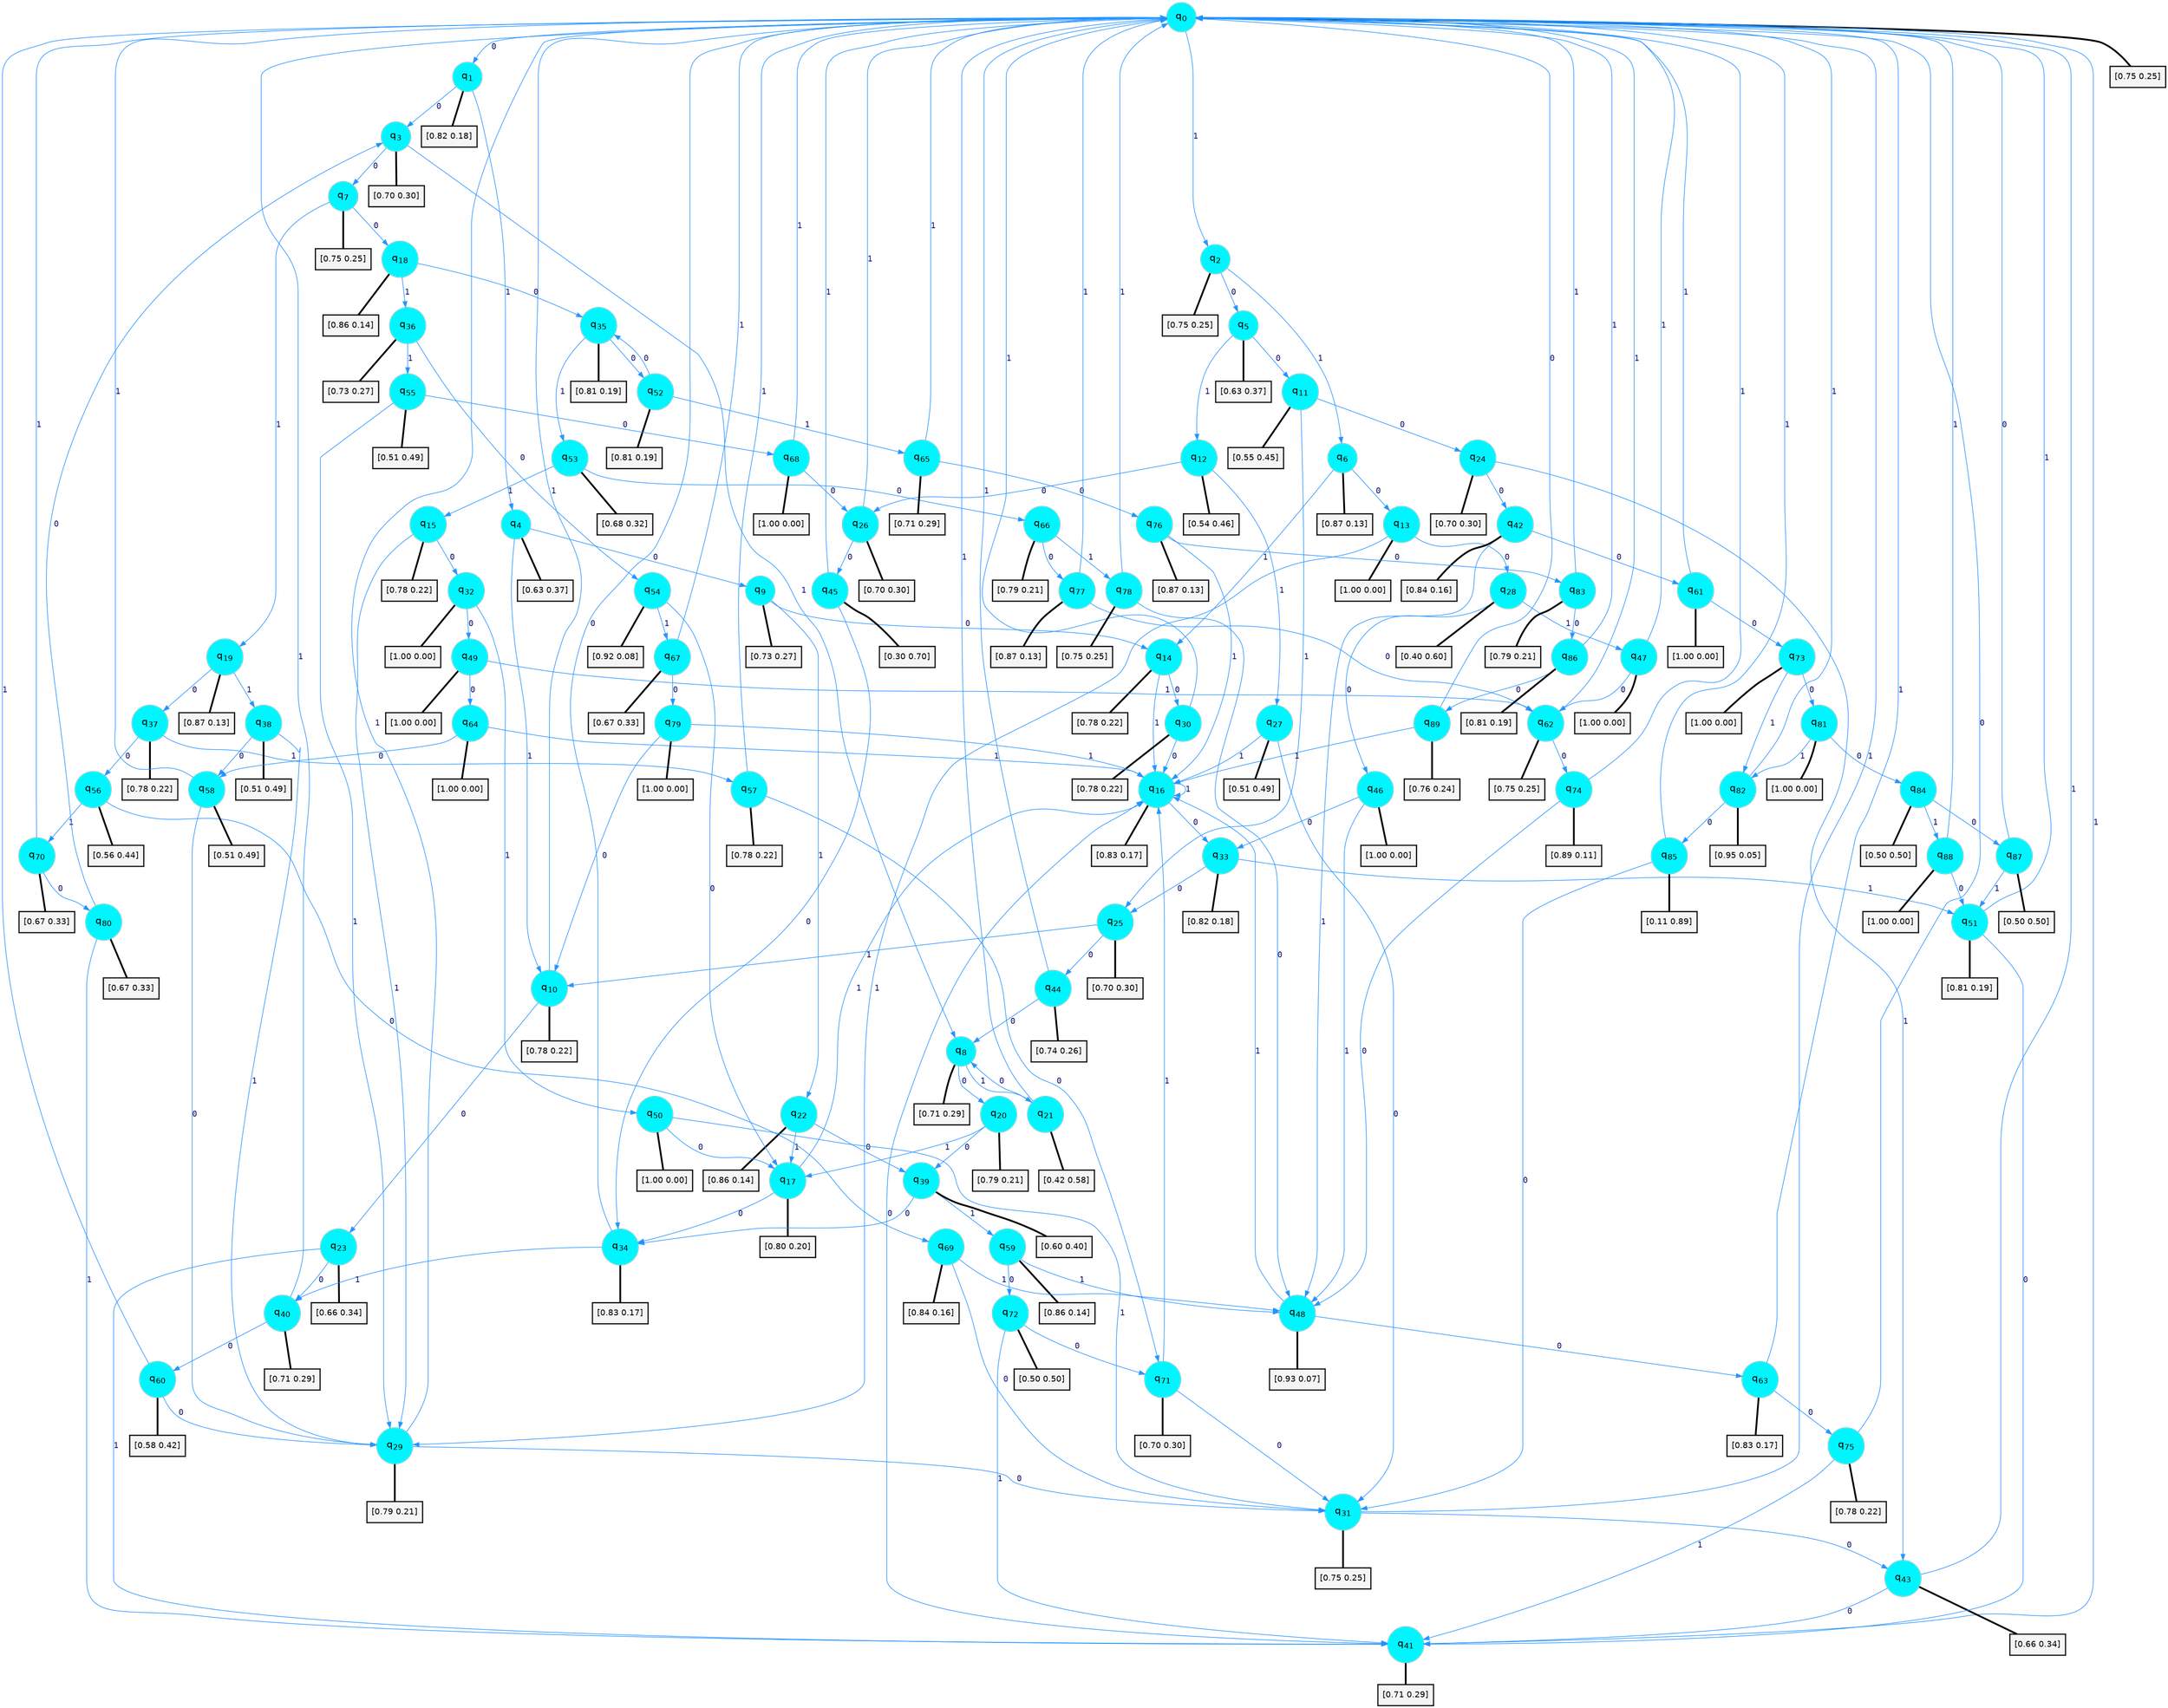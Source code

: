 digraph G {
graph [
bgcolor=transparent, dpi=300, rankdir=TD, size="40,25"];
node [
color=gray, fillcolor=turquoise1, fontcolor=black, fontname=Helvetica, fontsize=16, fontweight=bold, shape=circle, style=filled];
edge [
arrowsize=1, color=dodgerblue1, fontcolor=midnightblue, fontname=courier, fontweight=bold, penwidth=1, style=solid, weight=20];
0[label=<q<SUB>0</SUB>>];
1[label=<q<SUB>1</SUB>>];
2[label=<q<SUB>2</SUB>>];
3[label=<q<SUB>3</SUB>>];
4[label=<q<SUB>4</SUB>>];
5[label=<q<SUB>5</SUB>>];
6[label=<q<SUB>6</SUB>>];
7[label=<q<SUB>7</SUB>>];
8[label=<q<SUB>8</SUB>>];
9[label=<q<SUB>9</SUB>>];
10[label=<q<SUB>10</SUB>>];
11[label=<q<SUB>11</SUB>>];
12[label=<q<SUB>12</SUB>>];
13[label=<q<SUB>13</SUB>>];
14[label=<q<SUB>14</SUB>>];
15[label=<q<SUB>15</SUB>>];
16[label=<q<SUB>16</SUB>>];
17[label=<q<SUB>17</SUB>>];
18[label=<q<SUB>18</SUB>>];
19[label=<q<SUB>19</SUB>>];
20[label=<q<SUB>20</SUB>>];
21[label=<q<SUB>21</SUB>>];
22[label=<q<SUB>22</SUB>>];
23[label=<q<SUB>23</SUB>>];
24[label=<q<SUB>24</SUB>>];
25[label=<q<SUB>25</SUB>>];
26[label=<q<SUB>26</SUB>>];
27[label=<q<SUB>27</SUB>>];
28[label=<q<SUB>28</SUB>>];
29[label=<q<SUB>29</SUB>>];
30[label=<q<SUB>30</SUB>>];
31[label=<q<SUB>31</SUB>>];
32[label=<q<SUB>32</SUB>>];
33[label=<q<SUB>33</SUB>>];
34[label=<q<SUB>34</SUB>>];
35[label=<q<SUB>35</SUB>>];
36[label=<q<SUB>36</SUB>>];
37[label=<q<SUB>37</SUB>>];
38[label=<q<SUB>38</SUB>>];
39[label=<q<SUB>39</SUB>>];
40[label=<q<SUB>40</SUB>>];
41[label=<q<SUB>41</SUB>>];
42[label=<q<SUB>42</SUB>>];
43[label=<q<SUB>43</SUB>>];
44[label=<q<SUB>44</SUB>>];
45[label=<q<SUB>45</SUB>>];
46[label=<q<SUB>46</SUB>>];
47[label=<q<SUB>47</SUB>>];
48[label=<q<SUB>48</SUB>>];
49[label=<q<SUB>49</SUB>>];
50[label=<q<SUB>50</SUB>>];
51[label=<q<SUB>51</SUB>>];
52[label=<q<SUB>52</SUB>>];
53[label=<q<SUB>53</SUB>>];
54[label=<q<SUB>54</SUB>>];
55[label=<q<SUB>55</SUB>>];
56[label=<q<SUB>56</SUB>>];
57[label=<q<SUB>57</SUB>>];
58[label=<q<SUB>58</SUB>>];
59[label=<q<SUB>59</SUB>>];
60[label=<q<SUB>60</SUB>>];
61[label=<q<SUB>61</SUB>>];
62[label=<q<SUB>62</SUB>>];
63[label=<q<SUB>63</SUB>>];
64[label=<q<SUB>64</SUB>>];
65[label=<q<SUB>65</SUB>>];
66[label=<q<SUB>66</SUB>>];
67[label=<q<SUB>67</SUB>>];
68[label=<q<SUB>68</SUB>>];
69[label=<q<SUB>69</SUB>>];
70[label=<q<SUB>70</SUB>>];
71[label=<q<SUB>71</SUB>>];
72[label=<q<SUB>72</SUB>>];
73[label=<q<SUB>73</SUB>>];
74[label=<q<SUB>74</SUB>>];
75[label=<q<SUB>75</SUB>>];
76[label=<q<SUB>76</SUB>>];
77[label=<q<SUB>77</SUB>>];
78[label=<q<SUB>78</SUB>>];
79[label=<q<SUB>79</SUB>>];
80[label=<q<SUB>80</SUB>>];
81[label=<q<SUB>81</SUB>>];
82[label=<q<SUB>82</SUB>>];
83[label=<q<SUB>83</SUB>>];
84[label=<q<SUB>84</SUB>>];
85[label=<q<SUB>85</SUB>>];
86[label=<q<SUB>86</SUB>>];
87[label=<q<SUB>87</SUB>>];
88[label=<q<SUB>88</SUB>>];
89[label=<q<SUB>89</SUB>>];
90[label="[0.75 0.25]", shape=box,fontcolor=black, fontname=Helvetica, fontsize=14, penwidth=2, fillcolor=whitesmoke,color=black];
91[label="[0.82 0.18]", shape=box,fontcolor=black, fontname=Helvetica, fontsize=14, penwidth=2, fillcolor=whitesmoke,color=black];
92[label="[0.75 0.25]", shape=box,fontcolor=black, fontname=Helvetica, fontsize=14, penwidth=2, fillcolor=whitesmoke,color=black];
93[label="[0.70 0.30]", shape=box,fontcolor=black, fontname=Helvetica, fontsize=14, penwidth=2, fillcolor=whitesmoke,color=black];
94[label="[0.63 0.37]", shape=box,fontcolor=black, fontname=Helvetica, fontsize=14, penwidth=2, fillcolor=whitesmoke,color=black];
95[label="[0.63 0.37]", shape=box,fontcolor=black, fontname=Helvetica, fontsize=14, penwidth=2, fillcolor=whitesmoke,color=black];
96[label="[0.87 0.13]", shape=box,fontcolor=black, fontname=Helvetica, fontsize=14, penwidth=2, fillcolor=whitesmoke,color=black];
97[label="[0.75 0.25]", shape=box,fontcolor=black, fontname=Helvetica, fontsize=14, penwidth=2, fillcolor=whitesmoke,color=black];
98[label="[0.71 0.29]", shape=box,fontcolor=black, fontname=Helvetica, fontsize=14, penwidth=2, fillcolor=whitesmoke,color=black];
99[label="[0.73 0.27]", shape=box,fontcolor=black, fontname=Helvetica, fontsize=14, penwidth=2, fillcolor=whitesmoke,color=black];
100[label="[0.78 0.22]", shape=box,fontcolor=black, fontname=Helvetica, fontsize=14, penwidth=2, fillcolor=whitesmoke,color=black];
101[label="[0.55 0.45]", shape=box,fontcolor=black, fontname=Helvetica, fontsize=14, penwidth=2, fillcolor=whitesmoke,color=black];
102[label="[0.54 0.46]", shape=box,fontcolor=black, fontname=Helvetica, fontsize=14, penwidth=2, fillcolor=whitesmoke,color=black];
103[label="[1.00 0.00]", shape=box,fontcolor=black, fontname=Helvetica, fontsize=14, penwidth=2, fillcolor=whitesmoke,color=black];
104[label="[0.78 0.22]", shape=box,fontcolor=black, fontname=Helvetica, fontsize=14, penwidth=2, fillcolor=whitesmoke,color=black];
105[label="[0.78 0.22]", shape=box,fontcolor=black, fontname=Helvetica, fontsize=14, penwidth=2, fillcolor=whitesmoke,color=black];
106[label="[0.83 0.17]", shape=box,fontcolor=black, fontname=Helvetica, fontsize=14, penwidth=2, fillcolor=whitesmoke,color=black];
107[label="[0.80 0.20]", shape=box,fontcolor=black, fontname=Helvetica, fontsize=14, penwidth=2, fillcolor=whitesmoke,color=black];
108[label="[0.86 0.14]", shape=box,fontcolor=black, fontname=Helvetica, fontsize=14, penwidth=2, fillcolor=whitesmoke,color=black];
109[label="[0.87 0.13]", shape=box,fontcolor=black, fontname=Helvetica, fontsize=14, penwidth=2, fillcolor=whitesmoke,color=black];
110[label="[0.79 0.21]", shape=box,fontcolor=black, fontname=Helvetica, fontsize=14, penwidth=2, fillcolor=whitesmoke,color=black];
111[label="[0.42 0.58]", shape=box,fontcolor=black, fontname=Helvetica, fontsize=14, penwidth=2, fillcolor=whitesmoke,color=black];
112[label="[0.86 0.14]", shape=box,fontcolor=black, fontname=Helvetica, fontsize=14, penwidth=2, fillcolor=whitesmoke,color=black];
113[label="[0.66 0.34]", shape=box,fontcolor=black, fontname=Helvetica, fontsize=14, penwidth=2, fillcolor=whitesmoke,color=black];
114[label="[0.70 0.30]", shape=box,fontcolor=black, fontname=Helvetica, fontsize=14, penwidth=2, fillcolor=whitesmoke,color=black];
115[label="[0.70 0.30]", shape=box,fontcolor=black, fontname=Helvetica, fontsize=14, penwidth=2, fillcolor=whitesmoke,color=black];
116[label="[0.70 0.30]", shape=box,fontcolor=black, fontname=Helvetica, fontsize=14, penwidth=2, fillcolor=whitesmoke,color=black];
117[label="[0.51 0.49]", shape=box,fontcolor=black, fontname=Helvetica, fontsize=14, penwidth=2, fillcolor=whitesmoke,color=black];
118[label="[0.40 0.60]", shape=box,fontcolor=black, fontname=Helvetica, fontsize=14, penwidth=2, fillcolor=whitesmoke,color=black];
119[label="[0.79 0.21]", shape=box,fontcolor=black, fontname=Helvetica, fontsize=14, penwidth=2, fillcolor=whitesmoke,color=black];
120[label="[0.78 0.22]", shape=box,fontcolor=black, fontname=Helvetica, fontsize=14, penwidth=2, fillcolor=whitesmoke,color=black];
121[label="[0.75 0.25]", shape=box,fontcolor=black, fontname=Helvetica, fontsize=14, penwidth=2, fillcolor=whitesmoke,color=black];
122[label="[1.00 0.00]", shape=box,fontcolor=black, fontname=Helvetica, fontsize=14, penwidth=2, fillcolor=whitesmoke,color=black];
123[label="[0.82 0.18]", shape=box,fontcolor=black, fontname=Helvetica, fontsize=14, penwidth=2, fillcolor=whitesmoke,color=black];
124[label="[0.83 0.17]", shape=box,fontcolor=black, fontname=Helvetica, fontsize=14, penwidth=2, fillcolor=whitesmoke,color=black];
125[label="[0.81 0.19]", shape=box,fontcolor=black, fontname=Helvetica, fontsize=14, penwidth=2, fillcolor=whitesmoke,color=black];
126[label="[0.73 0.27]", shape=box,fontcolor=black, fontname=Helvetica, fontsize=14, penwidth=2, fillcolor=whitesmoke,color=black];
127[label="[0.78 0.22]", shape=box,fontcolor=black, fontname=Helvetica, fontsize=14, penwidth=2, fillcolor=whitesmoke,color=black];
128[label="[0.51 0.49]", shape=box,fontcolor=black, fontname=Helvetica, fontsize=14, penwidth=2, fillcolor=whitesmoke,color=black];
129[label="[0.60 0.40]", shape=box,fontcolor=black, fontname=Helvetica, fontsize=14, penwidth=2, fillcolor=whitesmoke,color=black];
130[label="[0.71 0.29]", shape=box,fontcolor=black, fontname=Helvetica, fontsize=14, penwidth=2, fillcolor=whitesmoke,color=black];
131[label="[0.71 0.29]", shape=box,fontcolor=black, fontname=Helvetica, fontsize=14, penwidth=2, fillcolor=whitesmoke,color=black];
132[label="[0.84 0.16]", shape=box,fontcolor=black, fontname=Helvetica, fontsize=14, penwidth=2, fillcolor=whitesmoke,color=black];
133[label="[0.66 0.34]", shape=box,fontcolor=black, fontname=Helvetica, fontsize=14, penwidth=2, fillcolor=whitesmoke,color=black];
134[label="[0.74 0.26]", shape=box,fontcolor=black, fontname=Helvetica, fontsize=14, penwidth=2, fillcolor=whitesmoke,color=black];
135[label="[0.30 0.70]", shape=box,fontcolor=black, fontname=Helvetica, fontsize=14, penwidth=2, fillcolor=whitesmoke,color=black];
136[label="[1.00 0.00]", shape=box,fontcolor=black, fontname=Helvetica, fontsize=14, penwidth=2, fillcolor=whitesmoke,color=black];
137[label="[1.00 0.00]", shape=box,fontcolor=black, fontname=Helvetica, fontsize=14, penwidth=2, fillcolor=whitesmoke,color=black];
138[label="[0.93 0.07]", shape=box,fontcolor=black, fontname=Helvetica, fontsize=14, penwidth=2, fillcolor=whitesmoke,color=black];
139[label="[1.00 0.00]", shape=box,fontcolor=black, fontname=Helvetica, fontsize=14, penwidth=2, fillcolor=whitesmoke,color=black];
140[label="[1.00 0.00]", shape=box,fontcolor=black, fontname=Helvetica, fontsize=14, penwidth=2, fillcolor=whitesmoke,color=black];
141[label="[0.81 0.19]", shape=box,fontcolor=black, fontname=Helvetica, fontsize=14, penwidth=2, fillcolor=whitesmoke,color=black];
142[label="[0.81 0.19]", shape=box,fontcolor=black, fontname=Helvetica, fontsize=14, penwidth=2, fillcolor=whitesmoke,color=black];
143[label="[0.68 0.32]", shape=box,fontcolor=black, fontname=Helvetica, fontsize=14, penwidth=2, fillcolor=whitesmoke,color=black];
144[label="[0.92 0.08]", shape=box,fontcolor=black, fontname=Helvetica, fontsize=14, penwidth=2, fillcolor=whitesmoke,color=black];
145[label="[0.51 0.49]", shape=box,fontcolor=black, fontname=Helvetica, fontsize=14, penwidth=2, fillcolor=whitesmoke,color=black];
146[label="[0.56 0.44]", shape=box,fontcolor=black, fontname=Helvetica, fontsize=14, penwidth=2, fillcolor=whitesmoke,color=black];
147[label="[0.78 0.22]", shape=box,fontcolor=black, fontname=Helvetica, fontsize=14, penwidth=2, fillcolor=whitesmoke,color=black];
148[label="[0.51 0.49]", shape=box,fontcolor=black, fontname=Helvetica, fontsize=14, penwidth=2, fillcolor=whitesmoke,color=black];
149[label="[0.86 0.14]", shape=box,fontcolor=black, fontname=Helvetica, fontsize=14, penwidth=2, fillcolor=whitesmoke,color=black];
150[label="[0.58 0.42]", shape=box,fontcolor=black, fontname=Helvetica, fontsize=14, penwidth=2, fillcolor=whitesmoke,color=black];
151[label="[1.00 0.00]", shape=box,fontcolor=black, fontname=Helvetica, fontsize=14, penwidth=2, fillcolor=whitesmoke,color=black];
152[label="[0.75 0.25]", shape=box,fontcolor=black, fontname=Helvetica, fontsize=14, penwidth=2, fillcolor=whitesmoke,color=black];
153[label="[0.83 0.17]", shape=box,fontcolor=black, fontname=Helvetica, fontsize=14, penwidth=2, fillcolor=whitesmoke,color=black];
154[label="[1.00 0.00]", shape=box,fontcolor=black, fontname=Helvetica, fontsize=14, penwidth=2, fillcolor=whitesmoke,color=black];
155[label="[0.71 0.29]", shape=box,fontcolor=black, fontname=Helvetica, fontsize=14, penwidth=2, fillcolor=whitesmoke,color=black];
156[label="[0.79 0.21]", shape=box,fontcolor=black, fontname=Helvetica, fontsize=14, penwidth=2, fillcolor=whitesmoke,color=black];
157[label="[0.67 0.33]", shape=box,fontcolor=black, fontname=Helvetica, fontsize=14, penwidth=2, fillcolor=whitesmoke,color=black];
158[label="[1.00 0.00]", shape=box,fontcolor=black, fontname=Helvetica, fontsize=14, penwidth=2, fillcolor=whitesmoke,color=black];
159[label="[0.84 0.16]", shape=box,fontcolor=black, fontname=Helvetica, fontsize=14, penwidth=2, fillcolor=whitesmoke,color=black];
160[label="[0.67 0.33]", shape=box,fontcolor=black, fontname=Helvetica, fontsize=14, penwidth=2, fillcolor=whitesmoke,color=black];
161[label="[0.70 0.30]", shape=box,fontcolor=black, fontname=Helvetica, fontsize=14, penwidth=2, fillcolor=whitesmoke,color=black];
162[label="[0.50 0.50]", shape=box,fontcolor=black, fontname=Helvetica, fontsize=14, penwidth=2, fillcolor=whitesmoke,color=black];
163[label="[1.00 0.00]", shape=box,fontcolor=black, fontname=Helvetica, fontsize=14, penwidth=2, fillcolor=whitesmoke,color=black];
164[label="[0.89 0.11]", shape=box,fontcolor=black, fontname=Helvetica, fontsize=14, penwidth=2, fillcolor=whitesmoke,color=black];
165[label="[0.78 0.22]", shape=box,fontcolor=black, fontname=Helvetica, fontsize=14, penwidth=2, fillcolor=whitesmoke,color=black];
166[label="[0.87 0.13]", shape=box,fontcolor=black, fontname=Helvetica, fontsize=14, penwidth=2, fillcolor=whitesmoke,color=black];
167[label="[0.87 0.13]", shape=box,fontcolor=black, fontname=Helvetica, fontsize=14, penwidth=2, fillcolor=whitesmoke,color=black];
168[label="[0.75 0.25]", shape=box,fontcolor=black, fontname=Helvetica, fontsize=14, penwidth=2, fillcolor=whitesmoke,color=black];
169[label="[1.00 0.00]", shape=box,fontcolor=black, fontname=Helvetica, fontsize=14, penwidth=2, fillcolor=whitesmoke,color=black];
170[label="[0.67 0.33]", shape=box,fontcolor=black, fontname=Helvetica, fontsize=14, penwidth=2, fillcolor=whitesmoke,color=black];
171[label="[1.00 0.00]", shape=box,fontcolor=black, fontname=Helvetica, fontsize=14, penwidth=2, fillcolor=whitesmoke,color=black];
172[label="[0.95 0.05]", shape=box,fontcolor=black, fontname=Helvetica, fontsize=14, penwidth=2, fillcolor=whitesmoke,color=black];
173[label="[0.79 0.21]", shape=box,fontcolor=black, fontname=Helvetica, fontsize=14, penwidth=2, fillcolor=whitesmoke,color=black];
174[label="[0.50 0.50]", shape=box,fontcolor=black, fontname=Helvetica, fontsize=14, penwidth=2, fillcolor=whitesmoke,color=black];
175[label="[0.11 0.89]", shape=box,fontcolor=black, fontname=Helvetica, fontsize=14, penwidth=2, fillcolor=whitesmoke,color=black];
176[label="[0.81 0.19]", shape=box,fontcolor=black, fontname=Helvetica, fontsize=14, penwidth=2, fillcolor=whitesmoke,color=black];
177[label="[0.50 0.50]", shape=box,fontcolor=black, fontname=Helvetica, fontsize=14, penwidth=2, fillcolor=whitesmoke,color=black];
178[label="[1.00 0.00]", shape=box,fontcolor=black, fontname=Helvetica, fontsize=14, penwidth=2, fillcolor=whitesmoke,color=black];
179[label="[0.76 0.24]", shape=box,fontcolor=black, fontname=Helvetica, fontsize=14, penwidth=2, fillcolor=whitesmoke,color=black];
0->1 [label=0];
0->2 [label=1];
0->90 [arrowhead=none, penwidth=3,color=black];
1->3 [label=0];
1->4 [label=1];
1->91 [arrowhead=none, penwidth=3,color=black];
2->5 [label=0];
2->6 [label=1];
2->92 [arrowhead=none, penwidth=3,color=black];
3->7 [label=0];
3->8 [label=1];
3->93 [arrowhead=none, penwidth=3,color=black];
4->9 [label=0];
4->10 [label=1];
4->94 [arrowhead=none, penwidth=3,color=black];
5->11 [label=0];
5->12 [label=1];
5->95 [arrowhead=none, penwidth=3,color=black];
6->13 [label=0];
6->14 [label=1];
6->96 [arrowhead=none, penwidth=3,color=black];
7->18 [label=0];
7->19 [label=1];
7->97 [arrowhead=none, penwidth=3,color=black];
8->20 [label=0];
8->21 [label=1];
8->98 [arrowhead=none, penwidth=3,color=black];
9->14 [label=0];
9->22 [label=1];
9->99 [arrowhead=none, penwidth=3,color=black];
10->23 [label=0];
10->0 [label=1];
10->100 [arrowhead=none, penwidth=3,color=black];
11->24 [label=0];
11->25 [label=1];
11->101 [arrowhead=none, penwidth=3,color=black];
12->26 [label=0];
12->27 [label=1];
12->102 [arrowhead=none, penwidth=3,color=black];
13->28 [label=0];
13->29 [label=1];
13->103 [arrowhead=none, penwidth=3,color=black];
14->30 [label=0];
14->16 [label=1];
14->104 [arrowhead=none, penwidth=3,color=black];
15->32 [label=0];
15->29 [label=1];
15->105 [arrowhead=none, penwidth=3,color=black];
16->33 [label=0];
16->16 [label=1];
16->106 [arrowhead=none, penwidth=3,color=black];
17->34 [label=0];
17->16 [label=1];
17->107 [arrowhead=none, penwidth=3,color=black];
18->35 [label=0];
18->36 [label=1];
18->108 [arrowhead=none, penwidth=3,color=black];
19->37 [label=0];
19->38 [label=1];
19->109 [arrowhead=none, penwidth=3,color=black];
20->39 [label=0];
20->17 [label=1];
20->110 [arrowhead=none, penwidth=3,color=black];
21->8 [label=0];
21->0 [label=1];
21->111 [arrowhead=none, penwidth=3,color=black];
22->39 [label=0];
22->17 [label=1];
22->112 [arrowhead=none, penwidth=3,color=black];
23->40 [label=0];
23->41 [label=1];
23->113 [arrowhead=none, penwidth=3,color=black];
24->42 [label=0];
24->43 [label=1];
24->114 [arrowhead=none, penwidth=3,color=black];
25->44 [label=0];
25->10 [label=1];
25->115 [arrowhead=none, penwidth=3,color=black];
26->45 [label=0];
26->0 [label=1];
26->116 [arrowhead=none, penwidth=3,color=black];
27->31 [label=0];
27->16 [label=1];
27->117 [arrowhead=none, penwidth=3,color=black];
28->46 [label=0];
28->47 [label=1];
28->118 [arrowhead=none, penwidth=3,color=black];
29->31 [label=0];
29->0 [label=1];
29->119 [arrowhead=none, penwidth=3,color=black];
30->16 [label=0];
30->0 [label=1];
30->120 [arrowhead=none, penwidth=3,color=black];
31->43 [label=0];
31->0 [label=1];
31->121 [arrowhead=none, penwidth=3,color=black];
32->49 [label=0];
32->50 [label=1];
32->122 [arrowhead=none, penwidth=3,color=black];
33->25 [label=0];
33->51 [label=1];
33->123 [arrowhead=none, penwidth=3,color=black];
34->0 [label=0];
34->40 [label=1];
34->124 [arrowhead=none, penwidth=3,color=black];
35->52 [label=0];
35->53 [label=1];
35->125 [arrowhead=none, penwidth=3,color=black];
36->54 [label=0];
36->55 [label=1];
36->126 [arrowhead=none, penwidth=3,color=black];
37->56 [label=0];
37->57 [label=1];
37->127 [arrowhead=none, penwidth=3,color=black];
38->58 [label=0];
38->29 [label=1];
38->128 [arrowhead=none, penwidth=3,color=black];
39->34 [label=0];
39->59 [label=1];
39->129 [arrowhead=none, penwidth=3,color=black];
40->60 [label=0];
40->0 [label=1];
40->130 [arrowhead=none, penwidth=3,color=black];
41->16 [label=0];
41->0 [label=1];
41->131 [arrowhead=none, penwidth=3,color=black];
42->61 [label=0];
42->48 [label=1];
42->132 [arrowhead=none, penwidth=3,color=black];
43->41 [label=0];
43->0 [label=1];
43->133 [arrowhead=none, penwidth=3,color=black];
44->8 [label=0];
44->0 [label=1];
44->134 [arrowhead=none, penwidth=3,color=black];
45->34 [label=0];
45->0 [label=1];
45->135 [arrowhead=none, penwidth=3,color=black];
46->33 [label=0];
46->48 [label=1];
46->136 [arrowhead=none, penwidth=3,color=black];
47->62 [label=0];
47->0 [label=1];
47->137 [arrowhead=none, penwidth=3,color=black];
48->63 [label=0];
48->16 [label=1];
48->138 [arrowhead=none, penwidth=3,color=black];
49->64 [label=0];
49->62 [label=1];
49->139 [arrowhead=none, penwidth=3,color=black];
50->17 [label=0];
50->31 [label=1];
50->140 [arrowhead=none, penwidth=3,color=black];
51->41 [label=0];
51->0 [label=1];
51->141 [arrowhead=none, penwidth=3,color=black];
52->35 [label=0];
52->65 [label=1];
52->142 [arrowhead=none, penwidth=3,color=black];
53->66 [label=0];
53->15 [label=1];
53->143 [arrowhead=none, penwidth=3,color=black];
54->17 [label=0];
54->67 [label=1];
54->144 [arrowhead=none, penwidth=3,color=black];
55->68 [label=0];
55->29 [label=1];
55->145 [arrowhead=none, penwidth=3,color=black];
56->69 [label=0];
56->70 [label=1];
56->146 [arrowhead=none, penwidth=3,color=black];
57->71 [label=0];
57->0 [label=1];
57->147 [arrowhead=none, penwidth=3,color=black];
58->29 [label=0];
58->0 [label=1];
58->148 [arrowhead=none, penwidth=3,color=black];
59->72 [label=0];
59->48 [label=1];
59->149 [arrowhead=none, penwidth=3,color=black];
60->29 [label=0];
60->0 [label=1];
60->150 [arrowhead=none, penwidth=3,color=black];
61->73 [label=0];
61->0 [label=1];
61->151 [arrowhead=none, penwidth=3,color=black];
62->74 [label=0];
62->0 [label=1];
62->152 [arrowhead=none, penwidth=3,color=black];
63->75 [label=0];
63->0 [label=1];
63->153 [arrowhead=none, penwidth=3,color=black];
64->58 [label=0];
64->16 [label=1];
64->154 [arrowhead=none, penwidth=3,color=black];
65->76 [label=0];
65->0 [label=1];
65->155 [arrowhead=none, penwidth=3,color=black];
66->77 [label=0];
66->78 [label=1];
66->156 [arrowhead=none, penwidth=3,color=black];
67->79 [label=0];
67->0 [label=1];
67->157 [arrowhead=none, penwidth=3,color=black];
68->26 [label=0];
68->0 [label=1];
68->158 [arrowhead=none, penwidth=3,color=black];
69->31 [label=0];
69->48 [label=1];
69->159 [arrowhead=none, penwidth=3,color=black];
70->80 [label=0];
70->0 [label=1];
70->160 [arrowhead=none, penwidth=3,color=black];
71->31 [label=0];
71->16 [label=1];
71->161 [arrowhead=none, penwidth=3,color=black];
72->71 [label=0];
72->41 [label=1];
72->162 [arrowhead=none, penwidth=3,color=black];
73->81 [label=0];
73->82 [label=1];
73->163 [arrowhead=none, penwidth=3,color=black];
74->48 [label=0];
74->0 [label=1];
74->164 [arrowhead=none, penwidth=3,color=black];
75->0 [label=0];
75->41 [label=1];
75->165 [arrowhead=none, penwidth=3,color=black];
76->83 [label=0];
76->16 [label=1];
76->166 [arrowhead=none, penwidth=3,color=black];
77->62 [label=0];
77->0 [label=1];
77->167 [arrowhead=none, penwidth=3,color=black];
78->48 [label=0];
78->0 [label=1];
78->168 [arrowhead=none, penwidth=3,color=black];
79->10 [label=0];
79->16 [label=1];
79->169 [arrowhead=none, penwidth=3,color=black];
80->3 [label=0];
80->41 [label=1];
80->170 [arrowhead=none, penwidth=3,color=black];
81->84 [label=0];
81->82 [label=1];
81->171 [arrowhead=none, penwidth=3,color=black];
82->85 [label=0];
82->0 [label=1];
82->172 [arrowhead=none, penwidth=3,color=black];
83->86 [label=0];
83->0 [label=1];
83->173 [arrowhead=none, penwidth=3,color=black];
84->87 [label=0];
84->88 [label=1];
84->174 [arrowhead=none, penwidth=3,color=black];
85->31 [label=0];
85->0 [label=1];
85->175 [arrowhead=none, penwidth=3,color=black];
86->89 [label=0];
86->0 [label=1];
86->176 [arrowhead=none, penwidth=3,color=black];
87->0 [label=0];
87->51 [label=1];
87->177 [arrowhead=none, penwidth=3,color=black];
88->51 [label=0];
88->0 [label=1];
88->178 [arrowhead=none, penwidth=3,color=black];
89->0 [label=0];
89->16 [label=1];
89->179 [arrowhead=none, penwidth=3,color=black];
}
